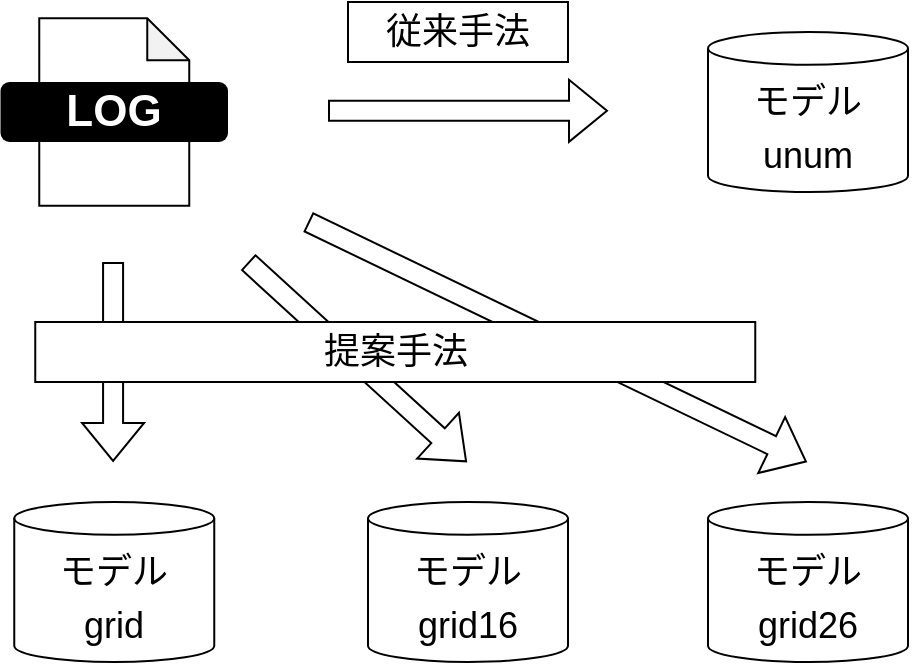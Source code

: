 <mxfile version="20.8.13" type="github">
  <diagram name="ページ1" id="foNejhQpv58raCO9X5WB">
    <mxGraphModel dx="1687" dy="927" grid="1" gridSize="10" guides="1" tooltips="1" connect="1" arrows="1" fold="1" page="1" pageScale="1" pageWidth="827" pageHeight="1169" math="0" shadow="0">
      <root>
        <mxCell id="0" />
        <mxCell id="1" parent="0" />
        <mxCell id="5ekteXIeJURZdxyqF-8k-1" value="" style="shape=note;whiteSpace=wrap;html=1;backgroundOutline=1;darkOpacity=0.05;size=21;" vertex="1" parent="1">
          <mxGeometry x="145.63" y="198.13" width="75" height="93.75" as="geometry" />
        </mxCell>
        <mxCell id="5ekteXIeJURZdxyqF-8k-2" value="&lt;span style=&quot;font-size: 22px;&quot;&gt;LOG&lt;/span&gt;" style="text;html=1;strokeColor=none;fillColor=#000000;align=center;verticalAlign=middle;whiteSpace=wrap;rounded=1;fontColor=#FFFFFF;fontStyle=1;fontSize=22;" vertex="1" parent="1">
          <mxGeometry x="126.25" y="230" width="113.75" height="30" as="geometry" />
        </mxCell>
        <mxCell id="5ekteXIeJURZdxyqF-8k-3" value="&lt;font style=&quot;font-size: 18px;&quot; color=&quot;#000000&quot;&gt;モデル&lt;br&gt;unum&lt;br&gt;&lt;/font&gt;" style="shape=cylinder3;whiteSpace=wrap;html=1;boundedLbl=1;backgroundOutline=1;size=8.179;rounded=1;labelBackgroundColor=none;fontSize=22;fontColor=#FFFFFF;fillColor=#FFFFFF;strokeColor=#000000;" vertex="1" parent="1">
          <mxGeometry x="480" y="205" width="100" height="80" as="geometry" />
        </mxCell>
        <mxCell id="5ekteXIeJURZdxyqF-8k-4" value="&lt;font style=&quot;font-size: 18px;&quot; color=&quot;#000000&quot;&gt;モデル&lt;br&gt;grid&lt;br&gt;&lt;/font&gt;" style="shape=cylinder3;whiteSpace=wrap;html=1;boundedLbl=1;backgroundOutline=1;size=8.179;rounded=1;labelBackgroundColor=none;fontSize=22;fontColor=#FFFFFF;fillColor=#FFFFFF;strokeColor=#000000;" vertex="1" parent="1">
          <mxGeometry x="133.13" y="440" width="100" height="80" as="geometry" />
        </mxCell>
        <mxCell id="5ekteXIeJURZdxyqF-8k-5" value="&lt;font style=&quot;font-size: 18px;&quot; color=&quot;#000000&quot;&gt;モデル&lt;br&gt;grid16&lt;br&gt;&lt;/font&gt;" style="shape=cylinder3;whiteSpace=wrap;html=1;boundedLbl=1;backgroundOutline=1;size=8.179;rounded=1;labelBackgroundColor=none;fontSize=22;fontColor=#FFFFFF;fillColor=#FFFFFF;strokeColor=#000000;" vertex="1" parent="1">
          <mxGeometry x="310" y="440" width="100" height="80" as="geometry" />
        </mxCell>
        <mxCell id="5ekteXIeJURZdxyqF-8k-6" value="&lt;font style=&quot;font-size: 18px;&quot; color=&quot;#000000&quot;&gt;モデル&lt;br&gt;grid26&lt;br&gt;&lt;/font&gt;" style="shape=cylinder3;whiteSpace=wrap;html=1;boundedLbl=1;backgroundOutline=1;size=8.179;rounded=1;labelBackgroundColor=none;fontSize=22;fontColor=#FFFFFF;fillColor=#FFFFFF;strokeColor=#000000;" vertex="1" parent="1">
          <mxGeometry x="480" y="440" width="100" height="80" as="geometry" />
        </mxCell>
        <mxCell id="5ekteXIeJURZdxyqF-8k-8" value="" style="shape=flexArrow;endArrow=classic;html=1;rounded=0;strokeWidth=1;fontSize=18;fontColor=#000000;" edge="1" parent="1">
          <mxGeometry width="50" height="50" relative="1" as="geometry">
            <mxPoint x="290" y="244.41" as="sourcePoint" />
            <mxPoint x="430" y="244.41" as="targetPoint" />
          </mxGeometry>
        </mxCell>
        <mxCell id="5ekteXIeJURZdxyqF-8k-9" value="" style="shape=flexArrow;endArrow=classic;html=1;rounded=0;strokeWidth=1;fontSize=18;fontColor=#000000;" edge="1" parent="1">
          <mxGeometry width="50" height="50" relative="1" as="geometry">
            <mxPoint x="182.54" y="320.0" as="sourcePoint" />
            <mxPoint x="182.54" y="420" as="targetPoint" />
          </mxGeometry>
        </mxCell>
        <mxCell id="5ekteXIeJURZdxyqF-8k-10" value="" style="shape=flexArrow;endArrow=classic;html=1;rounded=0;strokeWidth=1;fontSize=18;fontColor=#000000;" edge="1" parent="1">
          <mxGeometry width="50" height="50" relative="1" as="geometry">
            <mxPoint x="250" y="320" as="sourcePoint" />
            <mxPoint x="359.41" y="420" as="targetPoint" />
          </mxGeometry>
        </mxCell>
        <mxCell id="5ekteXIeJURZdxyqF-8k-11" value="" style="shape=flexArrow;endArrow=classic;html=1;rounded=0;strokeWidth=1;fontSize=18;fontColor=#000000;" edge="1" parent="1">
          <mxGeometry width="50" height="50" relative="1" as="geometry">
            <mxPoint x="280" y="300" as="sourcePoint" />
            <mxPoint x="529.41" y="420" as="targetPoint" />
          </mxGeometry>
        </mxCell>
        <mxCell id="5ekteXIeJURZdxyqF-8k-12" value="従来手法" style="text;html=1;strokeColor=default;fillColor=default;align=center;verticalAlign=middle;whiteSpace=wrap;rounded=0;fontSize=18;fontColor=#000000;" vertex="1" parent="1">
          <mxGeometry x="300" y="190" width="110" height="30" as="geometry" />
        </mxCell>
        <mxCell id="5ekteXIeJURZdxyqF-8k-13" value="提案手法" style="text;html=1;strokeColor=default;fillColor=default;align=center;verticalAlign=middle;whiteSpace=wrap;rounded=0;fontSize=18;fontColor=#000000;" vertex="1" parent="1">
          <mxGeometry x="143.63" y="350" width="360" height="30" as="geometry" />
        </mxCell>
      </root>
    </mxGraphModel>
  </diagram>
</mxfile>
